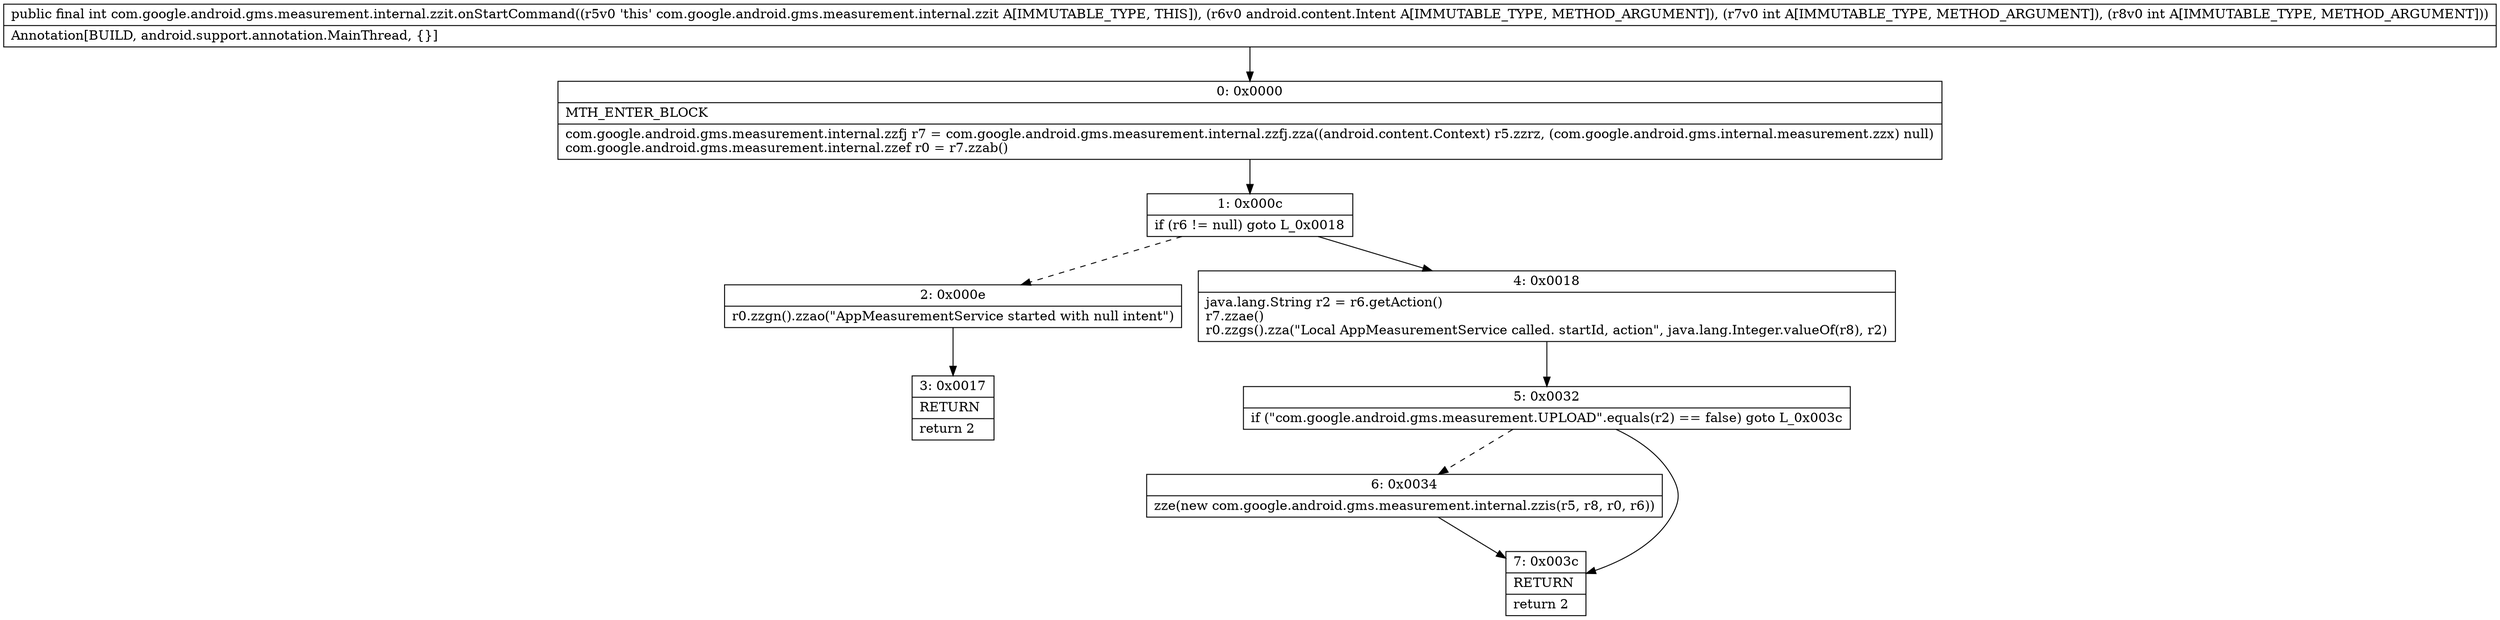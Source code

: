 digraph "CFG forcom.google.android.gms.measurement.internal.zzit.onStartCommand(Landroid\/content\/Intent;II)I" {
Node_0 [shape=record,label="{0\:\ 0x0000|MTH_ENTER_BLOCK\l|com.google.android.gms.measurement.internal.zzfj r7 = com.google.android.gms.measurement.internal.zzfj.zza((android.content.Context) r5.zzrz, (com.google.android.gms.internal.measurement.zzx) null)\lcom.google.android.gms.measurement.internal.zzef r0 = r7.zzab()\l}"];
Node_1 [shape=record,label="{1\:\ 0x000c|if (r6 != null) goto L_0x0018\l}"];
Node_2 [shape=record,label="{2\:\ 0x000e|r0.zzgn().zzao(\"AppMeasurementService started with null intent\")\l}"];
Node_3 [shape=record,label="{3\:\ 0x0017|RETURN\l|return 2\l}"];
Node_4 [shape=record,label="{4\:\ 0x0018|java.lang.String r2 = r6.getAction()\lr7.zzae()\lr0.zzgs().zza(\"Local AppMeasurementService called. startId, action\", java.lang.Integer.valueOf(r8), r2)\l}"];
Node_5 [shape=record,label="{5\:\ 0x0032|if (\"com.google.android.gms.measurement.UPLOAD\".equals(r2) == false) goto L_0x003c\l}"];
Node_6 [shape=record,label="{6\:\ 0x0034|zze(new com.google.android.gms.measurement.internal.zzis(r5, r8, r0, r6))\l}"];
Node_7 [shape=record,label="{7\:\ 0x003c|RETURN\l|return 2\l}"];
MethodNode[shape=record,label="{public final int com.google.android.gms.measurement.internal.zzit.onStartCommand((r5v0 'this' com.google.android.gms.measurement.internal.zzit A[IMMUTABLE_TYPE, THIS]), (r6v0 android.content.Intent A[IMMUTABLE_TYPE, METHOD_ARGUMENT]), (r7v0 int A[IMMUTABLE_TYPE, METHOD_ARGUMENT]), (r8v0 int A[IMMUTABLE_TYPE, METHOD_ARGUMENT]))  | Annotation[BUILD, android.support.annotation.MainThread, \{\}]\l}"];
MethodNode -> Node_0;
Node_0 -> Node_1;
Node_1 -> Node_2[style=dashed];
Node_1 -> Node_4;
Node_2 -> Node_3;
Node_4 -> Node_5;
Node_5 -> Node_6[style=dashed];
Node_5 -> Node_7;
Node_6 -> Node_7;
}

